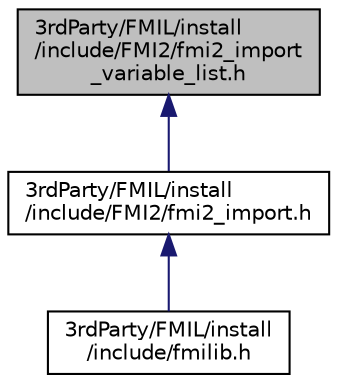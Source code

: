 digraph "3rdParty/FMIL/install/include/FMI2/fmi2_import_variable_list.h"
{
  edge [fontname="Helvetica",fontsize="10",labelfontname="Helvetica",labelfontsize="10"];
  node [fontname="Helvetica",fontsize="10",shape=record];
  Node6 [label="3rdParty/FMIL/install\l/include/FMI2/fmi2_import\l_variable_list.h",height=0.2,width=0.4,color="black", fillcolor="grey75", style="filled", fontcolor="black"];
  Node6 -> Node7 [dir="back",color="midnightblue",fontsize="10",style="solid",fontname="Helvetica"];
  Node7 [label="3rdParty/FMIL/install\l/include/FMI2/fmi2_import.h",height=0.2,width=0.4,color="black", fillcolor="white", style="filled",URL="$d0/d98/3rd_party_2_f_m_i_l_2install_2include_2_f_m_i2_2fmi2__import_8h.html"];
  Node7 -> Node8 [dir="back",color="midnightblue",fontsize="10",style="solid",fontname="Helvetica"];
  Node8 [label="3rdParty/FMIL/install\l/include/fmilib.h",height=0.2,width=0.4,color="black", fillcolor="white", style="filled",URL="$df/d6b/3rd_party_2_f_m_i_l_2install_2include_2fmilib_8h.html"];
}
